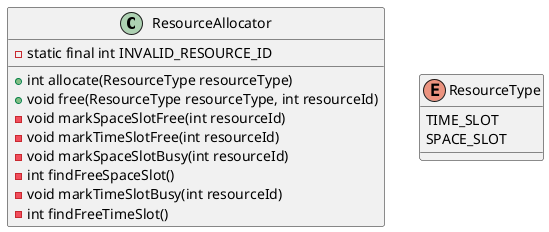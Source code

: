 @startuml

class ResourceAllocator {
    - static final int INVALID_RESOURCE_ID
    + int allocate(ResourceType resourceType)
    + void free(ResourceType resourceType, int resourceId)
    - void markSpaceSlotFree(int resourceId)
    - void markTimeSlotFree(int resourceId)
    - void markSpaceSlotBusy(int resourceId)
    - int findFreeSpaceSlot()
    - void markTimeSlotBusy(int resourceId)
    - int findFreeTimeSlot()
}

enum ResourceType {
    TIME_SLOT
    SPACE_SLOT
}

@enduml
